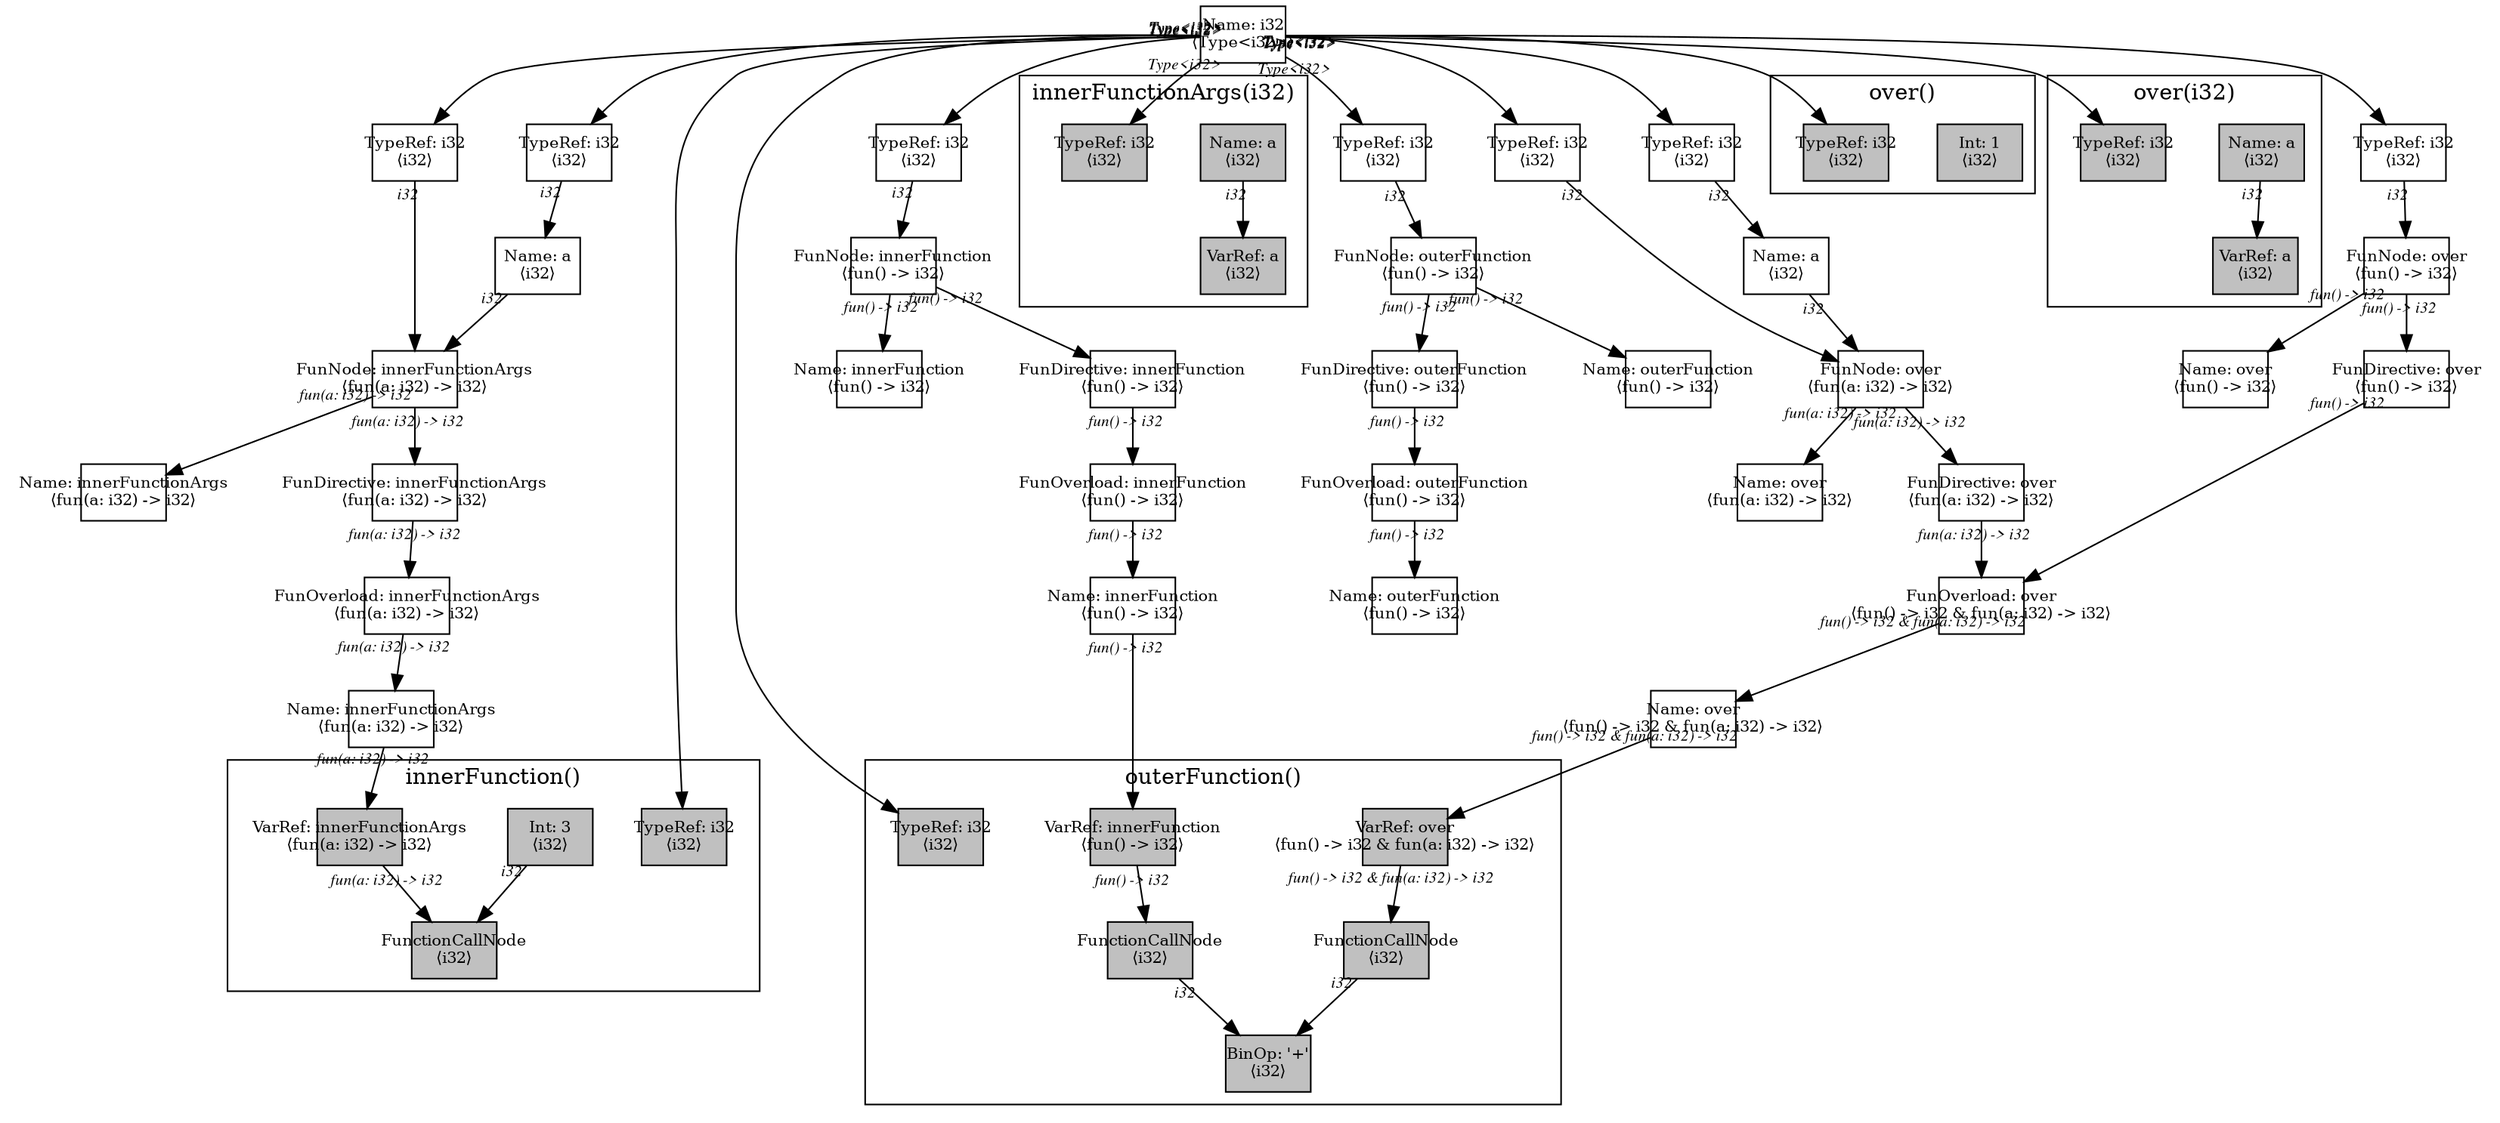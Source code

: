 digraph Document {
  node [shape=box,fixedsize=shape fontsize=10]
  1 [label="Name: i32\n⟨Type<i32>⟩", fillcolor=grey];
  2 [label="FunOverload: innerFunctionArgs\n⟨fun(a: i32) -> i32⟩", fillcolor=grey];
  3 [label="FunDirective: innerFunctionArgs\n⟨fun(a: i32) -> i32⟩", fillcolor=grey];
  4 [label="FunNode: innerFunctionArgs\n⟨fun(a: i32) -> i32⟩", fillcolor=grey];
  5 [label="TypeRef: i32\n⟨i32⟩", fillcolor=grey];
  6 [label="Name: a\n⟨i32⟩", fillcolor=grey];
  7 [label="TypeRef: i32\n⟨i32⟩", fillcolor=grey];
  8 [label="Name: innerFunctionArgs\n⟨fun(a: i32) -> i32⟩", fillcolor=grey];
  9 [label="Name: innerFunctionArgs\n⟨fun(a: i32) -> i32⟩", fillcolor=grey];
  10 [label="FunOverload: innerFunction\n⟨fun() -> i32⟩", fillcolor=grey];
  11 [label="FunDirective: innerFunction\n⟨fun() -> i32⟩", fillcolor=grey];
  12 [label="FunNode: innerFunction\n⟨fun() -> i32⟩", fillcolor=grey];
  13 [label="TypeRef: i32\n⟨i32⟩", fillcolor=grey];
  14 [label="Name: innerFunction\n⟨fun() -> i32⟩", fillcolor=grey];
  15 [label="Name: innerFunction\n⟨fun() -> i32⟩", fillcolor=grey];
  16 [label="FunOverload: over\n⟨fun() -> i32 & fun(a: i32) -> i32⟩", fillcolor=grey];
  17 [label="FunDirective: over\n⟨fun() -> i32⟩", fillcolor=grey];
  18 [label="FunNode: over\n⟨fun() -> i32⟩", fillcolor=grey];
  19 [label="TypeRef: i32\n⟨i32⟩", fillcolor=grey];
  20 [label="Name: over\n⟨fun() -> i32⟩", fillcolor=grey];
  21 [label="FunDirective: over\n⟨fun(a: i32) -> i32⟩", fillcolor=grey];
  22 [label="FunNode: over\n⟨fun(a: i32) -> i32⟩", fillcolor=grey];
  23 [label="TypeRef: i32\n⟨i32⟩", fillcolor=grey];
  24 [label="Name: a\n⟨i32⟩", fillcolor=grey];
  25 [label="TypeRef: i32\n⟨i32⟩", fillcolor=grey];
  26 [label="Name: over\n⟨fun(a: i32) -> i32⟩", fillcolor=grey];
  27 [label="Name: over\n⟨fun() -> i32 & fun(a: i32) -> i32⟩", fillcolor=grey];
  28 [label="FunOverload: outerFunction\n⟨fun() -> i32⟩", fillcolor=grey];
  29 [label="FunDirective: outerFunction\n⟨fun() -> i32⟩", fillcolor=grey];
  30 [label="FunNode: outerFunction\n⟨fun() -> i32⟩", fillcolor=grey];
  31 [label="TypeRef: i32\n⟨i32⟩", fillcolor=grey];
  32 [label="Name: outerFunction\n⟨fun() -> i32⟩", fillcolor=grey];
  33 [label="Name: outerFunction\n⟨fun() -> i32⟩", fillcolor=grey];
  subgraph cluster0 {
    node [style=filled, fillcolor=grey];
    34 [label="Name: a\n⟨i32⟩", fillcolor=grey];
    35 [label="VarRef: a\n⟨i32⟩", fillcolor=grey];
    36 [label="TypeRef: i32\n⟨i32⟩", fillcolor=grey];
    34 -> 35[taillabel="i32" labeldistance="1" fontname="times  italic" fontsize = 10 color="black" ];
  label = "innerFunctionArgs(i32)";
}
  subgraph cluster1 {
    node [style=filled, fillcolor=grey];
    37 [label="FunctionCallNode\n⟨i32⟩", fillcolor=grey];
    38 [label="VarRef: innerFunctionArgs\n⟨fun(a: i32) -> i32⟩", fillcolor=grey];
    39 [label="Int: 3\n⟨i32⟩", fillcolor=grey];
    40 [label="TypeRef: i32\n⟨i32⟩", fillcolor=grey];
    38 -> 37[taillabel="fun(a: i32) -> i32" labeldistance="1" fontname="times  italic" fontsize = 10 color="black" ];
    39 -> 37[taillabel="i32" labeldistance="1" fontname="times  italic" fontsize = 10 color="black" ];
  label = "innerFunction()";
}
  subgraph cluster2 {
    node [style=filled, fillcolor=grey];
    41 [label="Int: 1\n⟨i32⟩", fillcolor=grey];
    42 [label="TypeRef: i32\n⟨i32⟩", fillcolor=grey];
  label = "over()";
}
  subgraph cluster3 {
    node [style=filled, fillcolor=grey];
    43 [label="Name: a\n⟨i32⟩", fillcolor=grey];
    44 [label="VarRef: a\n⟨i32⟩", fillcolor=grey];
    45 [label="TypeRef: i32\n⟨i32⟩", fillcolor=grey];
    43 -> 44[taillabel="i32" labeldistance="1" fontname="times  italic" fontsize = 10 color="black" ];
  label = "over(i32)";
}
  subgraph cluster4 {
    node [style=filled, fillcolor=grey];
    46 [label="BinOp: '+'\n⟨i32⟩", fillcolor=grey];
    47 [label="FunctionCallNode\n⟨i32⟩", fillcolor=grey];
    48 [label="VarRef: innerFunction\n⟨fun() -> i32⟩", fillcolor=grey];
    49 [label="FunctionCallNode\n⟨i32⟩", fillcolor=grey];
    50 [label="VarRef: over\n⟨fun() -> i32 & fun(a: i32) -> i32⟩", fillcolor=grey];
    51 [label="TypeRef: i32\n⟨i32⟩", fillcolor=grey];
    47 -> 46[taillabel="i32" labeldistance="1" fontname="times  italic" fontsize = 10 color="black" ];
    48 -> 47[taillabel="fun() -> i32" labeldistance="1" fontname="times  italic" fontsize = 10 color="black" ];
    49 -> 46[taillabel="i32" labeldistance="1" fontname="times  italic" fontsize = 10 color="black" ];
    50 -> 49[taillabel="fun() -> i32 & fun(a: i32) -> i32" labeldistance="1" fontname="times  italic" fontsize = 10 color="black" ];
  label = "outerFunction()";
}
  1 -> 5[taillabel="Type<i32>" labeldistance="1" fontname="times  italic" fontsize = 10 color="black" ];
  1 -> 7[taillabel="Type<i32>" labeldistance="1" fontname="times  italic" fontsize = 10 color="black" ];
  1 -> 13[taillabel="Type<i32>" labeldistance="1" fontname="times  italic" fontsize = 10 color="black" ];
  1 -> 19[taillabel="Type<i32>" labeldistance="1" fontname="times  italic" fontsize = 10 color="black" ];
  1 -> 23[taillabel="Type<i32>" labeldistance="1" fontname="times  italic" fontsize = 10 color="black" ];
  1 -> 25[taillabel="Type<i32>" labeldistance="1" fontname="times  italic" fontsize = 10 color="black" ];
  1 -> 31[taillabel="Type<i32>" labeldistance="1" fontname="times  italic" fontsize = 10 color="black" ];
  1 -> 36[taillabel="Type<i32>" labeldistance="1" fontname="times  italic" fontsize = 10 color="black" ];
  1 -> 40[taillabel="Type<i32>" labeldistance="1" fontname="times  italic" fontsize = 10 color="black" ];
  1 -> 42[taillabel="Type<i32>" labeldistance="1" fontname="times  italic" fontsize = 10 color="black" ];
  1 -> 45[taillabel="Type<i32>" labeldistance="1" fontname="times  italic" fontsize = 10 color="black" ];
  1 -> 51[taillabel="Type<i32>" labeldistance="1" fontname="times  italic" fontsize = 10 color="black" ];
  2 -> 9[taillabel="fun(a: i32) -> i32" labeldistance="1" fontname="times  italic" fontsize = 10 color="black" ];
  3 -> 2[taillabel="fun(a: i32) -> i32" labeldistance="1" fontname="times  italic" fontsize = 10 color="black" ];
  4 -> 8[taillabel="fun(a: i32) -> i32" labeldistance="1" fontname="times  italic" fontsize = 10 color="black" ];
  4 -> 3[taillabel="fun(a: i32) -> i32" labeldistance="1" fontname="times  italic" fontsize = 10 color="black" ];
  5 -> 6[taillabel="i32" labeldistance="1" fontname="times  italic" fontsize = 10 color="black" ];
  6 -> 4[taillabel="i32" labeldistance="1" fontname="times  italic" fontsize = 10 color="black" ];
  7 -> 4[taillabel="i32" labeldistance="1" fontname="times  italic" fontsize = 10 color="black" ];
  9 -> 38[taillabel="fun(a: i32) -> i32" labeldistance="1" fontname="times  italic" fontsize = 10 color="black" ];
  10 -> 15[taillabel="fun() -> i32" labeldistance="1" fontname="times  italic" fontsize = 10 color="black" ];
  11 -> 10[taillabel="fun() -> i32" labeldistance="1" fontname="times  italic" fontsize = 10 color="black" ];
  12 -> 14[taillabel="fun() -> i32" labeldistance="1" fontname="times  italic" fontsize = 10 color="black" ];
  12 -> 11[taillabel="fun() -> i32" labeldistance="1" fontname="times  italic" fontsize = 10 color="black" ];
  13 -> 12[taillabel="i32" labeldistance="1" fontname="times  italic" fontsize = 10 color="black" ];
  15 -> 48[taillabel="fun() -> i32" labeldistance="1" fontname="times  italic" fontsize = 10 color="black" ];
  16 -> 27[taillabel="fun() -> i32 & fun(a: i32) -> i32" labeldistance="1" fontname="times  italic" fontsize = 10 color="black" ];
  17 -> 16[taillabel="fun() -> i32" labeldistance="1" fontname="times  italic" fontsize = 10 color="black" ];
  18 -> 20[taillabel="fun() -> i32" labeldistance="1" fontname="times  italic" fontsize = 10 color="black" ];
  18 -> 17[taillabel="fun() -> i32" labeldistance="1" fontname="times  italic" fontsize = 10 color="black" ];
  19 -> 18[taillabel="i32" labeldistance="1" fontname="times  italic" fontsize = 10 color="black" ];
  21 -> 16[taillabel="fun(a: i32) -> i32" labeldistance="1" fontname="times  italic" fontsize = 10 color="black" ];
  22 -> 26[taillabel="fun(a: i32) -> i32" labeldistance="1" fontname="times  italic" fontsize = 10 color="black" ];
  22 -> 21[taillabel="fun(a: i32) -> i32" labeldistance="1" fontname="times  italic" fontsize = 10 color="black" ];
  23 -> 24[taillabel="i32" labeldistance="1" fontname="times  italic" fontsize = 10 color="black" ];
  24 -> 22[taillabel="i32" labeldistance="1" fontname="times  italic" fontsize = 10 color="black" ];
  25 -> 22[taillabel="i32" labeldistance="1" fontname="times  italic" fontsize = 10 color="black" ];
  27 -> 50[taillabel="fun() -> i32 & fun(a: i32) -> i32" labeldistance="1" fontname="times  italic" fontsize = 10 color="black" ];
  28 -> 33[taillabel="fun() -> i32" labeldistance="1" fontname="times  italic" fontsize = 10 color="black" ];
  29 -> 28[taillabel="fun() -> i32" labeldistance="1" fontname="times  italic" fontsize = 10 color="black" ];
  30 -> 32[taillabel="fun() -> i32" labeldistance="1" fontname="times  italic" fontsize = 10 color="black" ];
  30 -> 29[taillabel="fun() -> i32" labeldistance="1" fontname="times  italic" fontsize = 10 color="black" ];
  31 -> 30[taillabel="i32" labeldistance="1" fontname="times  italic" fontsize = 10 color="black" ];
  label="";
}
